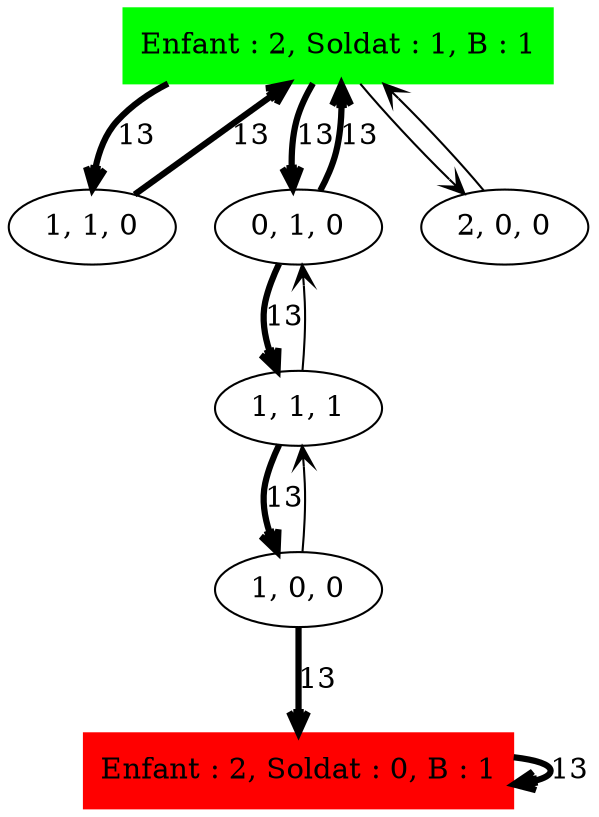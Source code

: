 digraph Soldat_Sol_ {
	initial [label="Enfant : 2, Soldat : 1, B : 1" color=green shape=box style=filled]
	final [label="Enfant : 2, Soldat : 0, B : 1" color=red shape=box style=filled]
	initial -> "1, 1, 0" [label=13 arrowhead=open penwidth=3]
	initial -> "0, 1, 0" [label=13 arrowhead=open penwidth=3]
	initial -> "2, 0, 0" [arrowhead=open]
	"2, 0, 0" -> initial [arrowhead=open]
	"0, 1, 0" -> "1, 1, 1" [label=13 arrowhead=open penwidth=3]
	"0, 1, 0" -> initial [label=13 arrowhead=open penwidth=3]
	"1, 1, 1" -> "0, 1, 0" [arrowhead=open]
	"1, 1, 1" -> "1, 0, 0" [label=13 arrowhead=open penwidth=3]
	"1, 0, 0" -> final [label=13 arrowhead=open penwidth=3]
	"1, 0, 0" -> "1, 1, 1" [arrowhead=open]
	final -> final [label=13 arrowhead=open penwidth=3]
	"1, 1, 0" -> initial [label=13 arrowhead=open penwidth=3]
}
